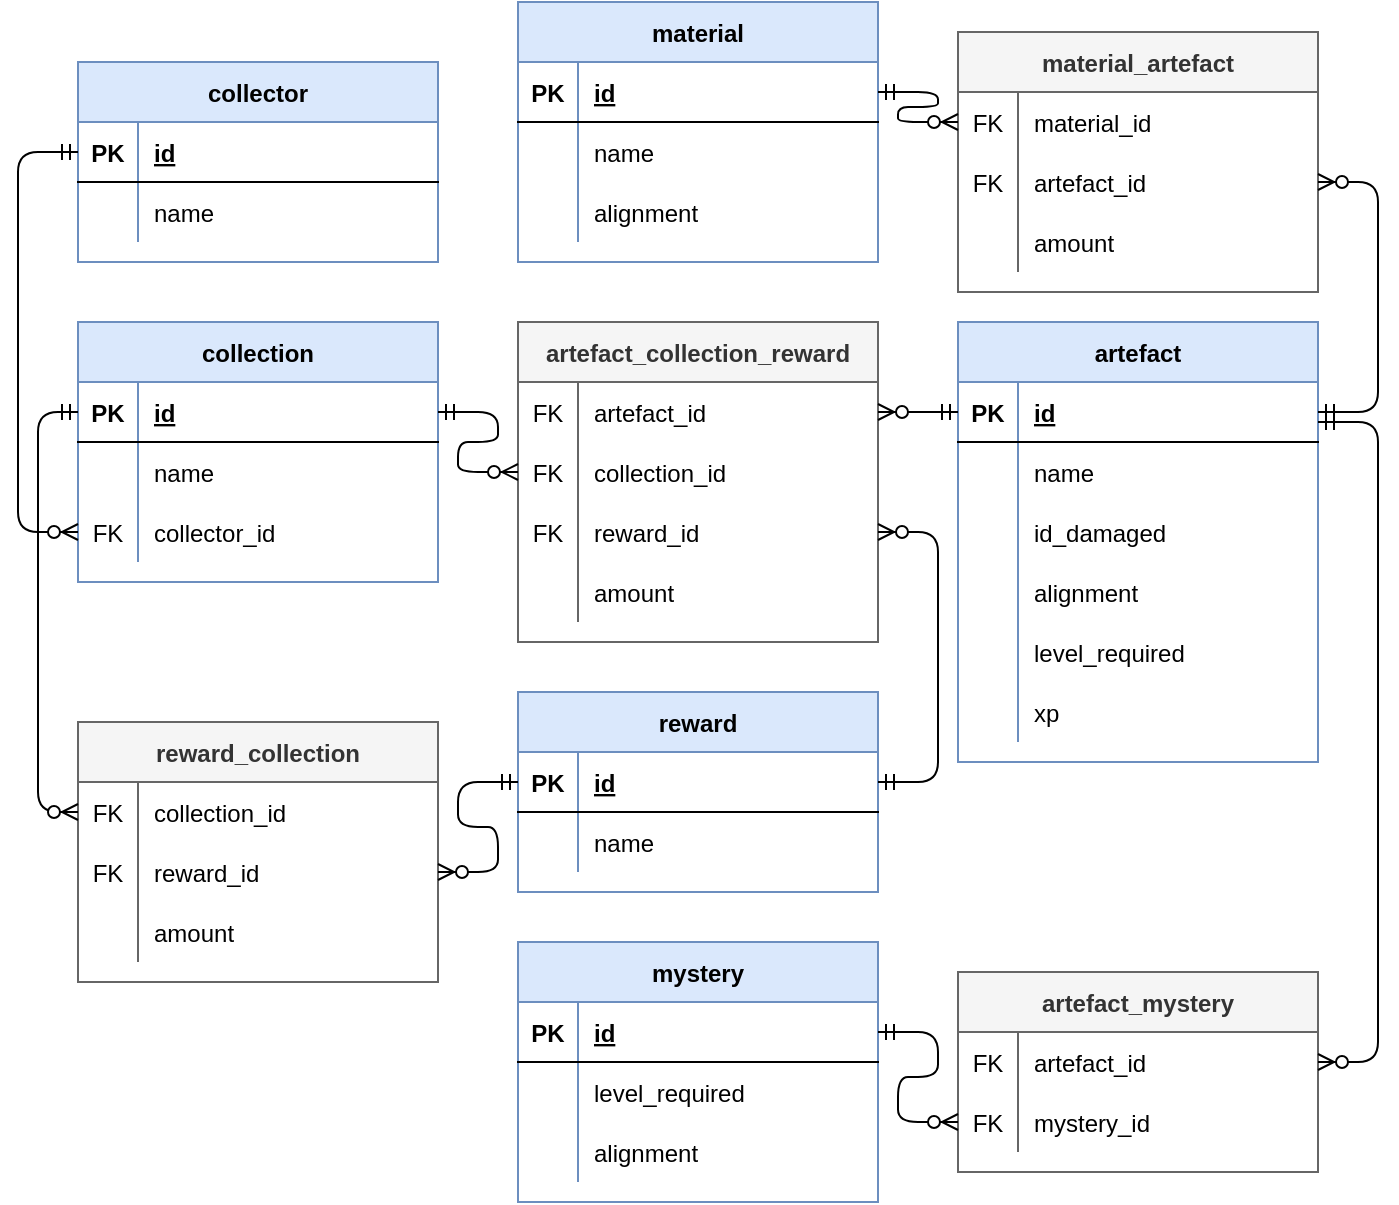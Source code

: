 <mxfile version="15.5.8" type="device"><diagram id="R2lEEEUBdFMjLlhIrx00" name="Page-1"><mxGraphModel dx="1106" dy="571" grid="1" gridSize="10" guides="1" tooltips="1" connect="1" arrows="1" fold="1" page="1" pageScale="1" pageWidth="850" pageHeight="1100" math="0" shadow="0" extFonts="Permanent Marker^https://fonts.googleapis.com/css?family=Permanent+Marker"><root><mxCell id="0"/><mxCell id="1" parent="0"/><mxCell id="HinrUHQyk72ZlsqXEbxD-1" value="artefact" style="shape=table;startSize=30;container=1;collapsible=1;childLayout=tableLayout;fixedRows=1;rowLines=0;fontStyle=1;align=center;resizeLast=1;fillColor=#dae8fc;strokeColor=#6c8ebf;" parent="1" vertex="1"><mxGeometry x="480" y="300" width="180" height="220" as="geometry"/></mxCell><mxCell id="HinrUHQyk72ZlsqXEbxD-2" value="" style="shape=partialRectangle;collapsible=0;dropTarget=0;pointerEvents=0;fillColor=none;top=0;left=0;bottom=1;right=0;points=[[0,0.5],[1,0.5]];portConstraint=eastwest;" parent="HinrUHQyk72ZlsqXEbxD-1" vertex="1"><mxGeometry y="30" width="180" height="30" as="geometry"/></mxCell><mxCell id="HinrUHQyk72ZlsqXEbxD-3" value="PK" style="shape=partialRectangle;connectable=0;fillColor=none;top=0;left=0;bottom=0;right=0;fontStyle=1;overflow=hidden;" parent="HinrUHQyk72ZlsqXEbxD-2" vertex="1"><mxGeometry width="30" height="30" as="geometry"><mxRectangle width="30" height="30" as="alternateBounds"/></mxGeometry></mxCell><mxCell id="HinrUHQyk72ZlsqXEbxD-4" value="id" style="shape=partialRectangle;connectable=0;fillColor=none;top=0;left=0;bottom=0;right=0;align=left;spacingLeft=6;fontStyle=5;overflow=hidden;" parent="HinrUHQyk72ZlsqXEbxD-2" vertex="1"><mxGeometry x="30" width="150" height="30" as="geometry"><mxRectangle width="150" height="30" as="alternateBounds"/></mxGeometry></mxCell><mxCell id="4Q9ij4Tvd1RwikBB1unD-1" value="" style="shape=partialRectangle;collapsible=0;dropTarget=0;pointerEvents=0;fillColor=none;top=0;left=0;bottom=0;right=0;points=[[0,0.5],[1,0.5]];portConstraint=eastwest;" parent="HinrUHQyk72ZlsqXEbxD-1" vertex="1"><mxGeometry y="60" width="180" height="30" as="geometry"/></mxCell><mxCell id="4Q9ij4Tvd1RwikBB1unD-2" value="" style="shape=partialRectangle;connectable=0;fillColor=none;top=0;left=0;bottom=0;right=0;editable=1;overflow=hidden;" parent="4Q9ij4Tvd1RwikBB1unD-1" vertex="1"><mxGeometry width="30" height="30" as="geometry"><mxRectangle width="30" height="30" as="alternateBounds"/></mxGeometry></mxCell><mxCell id="4Q9ij4Tvd1RwikBB1unD-3" value="name" style="shape=partialRectangle;connectable=0;fillColor=none;top=0;left=0;bottom=0;right=0;align=left;spacingLeft=6;overflow=hidden;" parent="4Q9ij4Tvd1RwikBB1unD-1" vertex="1"><mxGeometry x="30" width="150" height="30" as="geometry"><mxRectangle width="150" height="30" as="alternateBounds"/></mxGeometry></mxCell><mxCell id="HinrUHQyk72ZlsqXEbxD-5" value="" style="shape=partialRectangle;collapsible=0;dropTarget=0;pointerEvents=0;fillColor=none;top=0;left=0;bottom=0;right=0;points=[[0,0.5],[1,0.5]];portConstraint=eastwest;" parent="HinrUHQyk72ZlsqXEbxD-1" vertex="1"><mxGeometry y="90" width="180" height="30" as="geometry"/></mxCell><mxCell id="HinrUHQyk72ZlsqXEbxD-6" value="" style="shape=partialRectangle;connectable=0;fillColor=none;top=0;left=0;bottom=0;right=0;editable=1;overflow=hidden;" parent="HinrUHQyk72ZlsqXEbxD-5" vertex="1"><mxGeometry width="30" height="30" as="geometry"><mxRectangle width="30" height="30" as="alternateBounds"/></mxGeometry></mxCell><mxCell id="HinrUHQyk72ZlsqXEbxD-7" value="id_damaged" style="shape=partialRectangle;connectable=0;fillColor=none;top=0;left=0;bottom=0;right=0;align=left;spacingLeft=6;overflow=hidden;" parent="HinrUHQyk72ZlsqXEbxD-5" vertex="1"><mxGeometry x="30" width="150" height="30" as="geometry"><mxRectangle width="150" height="30" as="alternateBounds"/></mxGeometry></mxCell><mxCell id="4Q9ij4Tvd1RwikBB1unD-20" value="" style="shape=partialRectangle;collapsible=0;dropTarget=0;pointerEvents=0;fillColor=none;top=0;left=0;bottom=0;right=0;points=[[0,0.5],[1,0.5]];portConstraint=eastwest;" parent="HinrUHQyk72ZlsqXEbxD-1" vertex="1"><mxGeometry y="120" width="180" height="30" as="geometry"/></mxCell><mxCell id="4Q9ij4Tvd1RwikBB1unD-21" value="" style="shape=partialRectangle;connectable=0;fillColor=none;top=0;left=0;bottom=0;right=0;editable=1;overflow=hidden;" parent="4Q9ij4Tvd1RwikBB1unD-20" vertex="1"><mxGeometry width="30" height="30" as="geometry"><mxRectangle width="30" height="30" as="alternateBounds"/></mxGeometry></mxCell><mxCell id="4Q9ij4Tvd1RwikBB1unD-22" value="alignment" style="shape=partialRectangle;connectable=0;fillColor=none;top=0;left=0;bottom=0;right=0;align=left;spacingLeft=6;overflow=hidden;" parent="4Q9ij4Tvd1RwikBB1unD-20" vertex="1"><mxGeometry x="30" width="150" height="30" as="geometry"><mxRectangle width="150" height="30" as="alternateBounds"/></mxGeometry></mxCell><mxCell id="HinrUHQyk72ZlsqXEbxD-11" value="" style="shape=partialRectangle;collapsible=0;dropTarget=0;pointerEvents=0;fillColor=none;top=0;left=0;bottom=0;right=0;points=[[0,0.5],[1,0.5]];portConstraint=eastwest;" parent="HinrUHQyk72ZlsqXEbxD-1" vertex="1"><mxGeometry y="150" width="180" height="30" as="geometry"/></mxCell><mxCell id="HinrUHQyk72ZlsqXEbxD-12" value="" style="shape=partialRectangle;connectable=0;fillColor=none;top=0;left=0;bottom=0;right=0;editable=1;overflow=hidden;" parent="HinrUHQyk72ZlsqXEbxD-11" vertex="1"><mxGeometry width="30" height="30" as="geometry"><mxRectangle width="30" height="30" as="alternateBounds"/></mxGeometry></mxCell><mxCell id="HinrUHQyk72ZlsqXEbxD-13" value="level_required" style="shape=partialRectangle;connectable=0;fillColor=none;top=0;left=0;bottom=0;right=0;align=left;spacingLeft=6;overflow=hidden;" parent="HinrUHQyk72ZlsqXEbxD-11" vertex="1"><mxGeometry x="30" width="150" height="30" as="geometry"><mxRectangle width="150" height="30" as="alternateBounds"/></mxGeometry></mxCell><mxCell id="HinrUHQyk72ZlsqXEbxD-167" value="" style="shape=partialRectangle;collapsible=0;dropTarget=0;pointerEvents=0;fillColor=none;top=0;left=0;bottom=0;right=0;points=[[0,0.5],[1,0.5]];portConstraint=eastwest;" parent="HinrUHQyk72ZlsqXEbxD-1" vertex="1"><mxGeometry y="180" width="180" height="30" as="geometry"/></mxCell><mxCell id="HinrUHQyk72ZlsqXEbxD-168" value="" style="shape=partialRectangle;connectable=0;fillColor=none;top=0;left=0;bottom=0;right=0;editable=1;overflow=hidden;" parent="HinrUHQyk72ZlsqXEbxD-167" vertex="1"><mxGeometry width="30" height="30" as="geometry"><mxRectangle width="30" height="30" as="alternateBounds"/></mxGeometry></mxCell><mxCell id="HinrUHQyk72ZlsqXEbxD-169" value="xp" style="shape=partialRectangle;connectable=0;fillColor=none;top=0;left=0;bottom=0;right=0;align=left;spacingLeft=6;overflow=hidden;" parent="HinrUHQyk72ZlsqXEbxD-167" vertex="1"><mxGeometry x="30" width="150" height="30" as="geometry"><mxRectangle width="150" height="30" as="alternateBounds"/></mxGeometry></mxCell><mxCell id="HinrUHQyk72ZlsqXEbxD-14" value="material" style="shape=table;startSize=30;container=1;collapsible=1;childLayout=tableLayout;fixedRows=1;rowLines=0;fontStyle=1;align=center;resizeLast=1;fillColor=#dae8fc;strokeColor=#6c8ebf;" parent="1" vertex="1"><mxGeometry x="260" y="140" width="180" height="130" as="geometry"/></mxCell><mxCell id="HinrUHQyk72ZlsqXEbxD-15" value="" style="shape=partialRectangle;collapsible=0;dropTarget=0;pointerEvents=0;fillColor=none;top=0;left=0;bottom=1;right=0;points=[[0,0.5],[1,0.5]];portConstraint=eastwest;" parent="HinrUHQyk72ZlsqXEbxD-14" vertex="1"><mxGeometry y="30" width="180" height="30" as="geometry"/></mxCell><mxCell id="HinrUHQyk72ZlsqXEbxD-16" value="PK" style="shape=partialRectangle;connectable=0;fillColor=none;top=0;left=0;bottom=0;right=0;fontStyle=1;overflow=hidden;" parent="HinrUHQyk72ZlsqXEbxD-15" vertex="1"><mxGeometry width="30" height="30" as="geometry"/></mxCell><mxCell id="HinrUHQyk72ZlsqXEbxD-17" value="id" style="shape=partialRectangle;connectable=0;fillColor=none;top=0;left=0;bottom=0;right=0;align=left;spacingLeft=6;fontStyle=5;overflow=hidden;" parent="HinrUHQyk72ZlsqXEbxD-15" vertex="1"><mxGeometry x="30" width="150" height="30" as="geometry"/></mxCell><mxCell id="HinrUHQyk72ZlsqXEbxD-53" value="" style="shape=partialRectangle;collapsible=0;dropTarget=0;pointerEvents=0;fillColor=none;top=0;left=0;bottom=0;right=0;points=[[0,0.5],[1,0.5]];portConstraint=eastwest;" parent="HinrUHQyk72ZlsqXEbxD-14" vertex="1"><mxGeometry y="60" width="180" height="30" as="geometry"/></mxCell><mxCell id="HinrUHQyk72ZlsqXEbxD-54" value="" style="shape=partialRectangle;connectable=0;fillColor=none;top=0;left=0;bottom=0;right=0;editable=1;overflow=hidden;" parent="HinrUHQyk72ZlsqXEbxD-53" vertex="1"><mxGeometry width="30" height="30" as="geometry"/></mxCell><mxCell id="HinrUHQyk72ZlsqXEbxD-55" value="name" style="shape=partialRectangle;connectable=0;fillColor=none;top=0;left=0;bottom=0;right=0;align=left;spacingLeft=6;overflow=hidden;" parent="HinrUHQyk72ZlsqXEbxD-53" vertex="1"><mxGeometry x="30" width="150" height="30" as="geometry"/></mxCell><mxCell id="HinrUHQyk72ZlsqXEbxD-21" value="" style="shape=partialRectangle;collapsible=0;dropTarget=0;pointerEvents=0;fillColor=none;top=0;left=0;bottom=0;right=0;points=[[0,0.5],[1,0.5]];portConstraint=eastwest;" parent="HinrUHQyk72ZlsqXEbxD-14" vertex="1"><mxGeometry y="90" width="180" height="30" as="geometry"/></mxCell><mxCell id="HinrUHQyk72ZlsqXEbxD-22" value="" style="shape=partialRectangle;connectable=0;fillColor=none;top=0;left=0;bottom=0;right=0;editable=1;overflow=hidden;" parent="HinrUHQyk72ZlsqXEbxD-21" vertex="1"><mxGeometry width="30" height="30" as="geometry"/></mxCell><mxCell id="HinrUHQyk72ZlsqXEbxD-23" value="alignment" style="shape=partialRectangle;connectable=0;fillColor=none;top=0;left=0;bottom=0;right=0;align=left;spacingLeft=6;overflow=hidden;" parent="HinrUHQyk72ZlsqXEbxD-21" vertex="1"><mxGeometry x="30" width="150" height="30" as="geometry"/></mxCell><mxCell id="HinrUHQyk72ZlsqXEbxD-27" value="collector" style="shape=table;startSize=30;container=1;collapsible=1;childLayout=tableLayout;fixedRows=1;rowLines=0;fontStyle=1;align=center;resizeLast=1;fillColor=#dae8fc;strokeColor=#6c8ebf;" parent="1" vertex="1"><mxGeometry x="40" y="170" width="180" height="100" as="geometry"/></mxCell><mxCell id="HinrUHQyk72ZlsqXEbxD-28" value="" style="shape=partialRectangle;collapsible=0;dropTarget=0;pointerEvents=0;fillColor=none;top=0;left=0;bottom=1;right=0;points=[[0,0.5],[1,0.5]];portConstraint=eastwest;" parent="HinrUHQyk72ZlsqXEbxD-27" vertex="1"><mxGeometry y="30" width="180" height="30" as="geometry"/></mxCell><mxCell id="HinrUHQyk72ZlsqXEbxD-29" value="PK" style="shape=partialRectangle;connectable=0;fillColor=none;top=0;left=0;bottom=0;right=0;fontStyle=1;overflow=hidden;" parent="HinrUHQyk72ZlsqXEbxD-28" vertex="1"><mxGeometry width="30" height="30" as="geometry"/></mxCell><mxCell id="HinrUHQyk72ZlsqXEbxD-30" value="id" style="shape=partialRectangle;connectable=0;fillColor=none;top=0;left=0;bottom=0;right=0;align=left;spacingLeft=6;fontStyle=5;overflow=hidden;" parent="HinrUHQyk72ZlsqXEbxD-28" vertex="1"><mxGeometry x="30" width="150" height="30" as="geometry"/></mxCell><mxCell id="4Q9ij4Tvd1RwikBB1unD-4" value="" style="shape=partialRectangle;collapsible=0;dropTarget=0;pointerEvents=0;fillColor=none;top=0;left=0;bottom=0;right=0;points=[[0,0.5],[1,0.5]];portConstraint=eastwest;" parent="HinrUHQyk72ZlsqXEbxD-27" vertex="1"><mxGeometry y="60" width="180" height="30" as="geometry"/></mxCell><mxCell id="4Q9ij4Tvd1RwikBB1unD-5" value="" style="shape=partialRectangle;connectable=0;fillColor=none;top=0;left=0;bottom=0;right=0;editable=1;overflow=hidden;" parent="4Q9ij4Tvd1RwikBB1unD-4" vertex="1"><mxGeometry width="30" height="30" as="geometry"/></mxCell><mxCell id="4Q9ij4Tvd1RwikBB1unD-6" value="name" style="shape=partialRectangle;connectable=0;fillColor=none;top=0;left=0;bottom=0;right=0;align=left;spacingLeft=6;overflow=hidden;" parent="4Q9ij4Tvd1RwikBB1unD-4" vertex="1"><mxGeometry x="30" width="150" height="30" as="geometry"/></mxCell><mxCell id="HinrUHQyk72ZlsqXEbxD-40" value="collection" style="shape=table;startSize=30;container=1;collapsible=1;childLayout=tableLayout;fixedRows=1;rowLines=0;fontStyle=1;align=center;resizeLast=1;fillColor=#dae8fc;strokeColor=#6c8ebf;" parent="1" vertex="1"><mxGeometry x="40" y="300" width="180" height="130" as="geometry"/></mxCell><mxCell id="HinrUHQyk72ZlsqXEbxD-41" value="" style="shape=partialRectangle;collapsible=0;dropTarget=0;pointerEvents=0;fillColor=none;top=0;left=0;bottom=1;right=0;points=[[0,0.5],[1,0.5]];portConstraint=eastwest;" parent="HinrUHQyk72ZlsqXEbxD-40" vertex="1"><mxGeometry y="30" width="180" height="30" as="geometry"/></mxCell><mxCell id="HinrUHQyk72ZlsqXEbxD-42" value="PK" style="shape=partialRectangle;connectable=0;fillColor=none;top=0;left=0;bottom=0;right=0;fontStyle=1;overflow=hidden;" parent="HinrUHQyk72ZlsqXEbxD-41" vertex="1"><mxGeometry width="30" height="30" as="geometry"><mxRectangle width="30" height="30" as="alternateBounds"/></mxGeometry></mxCell><mxCell id="HinrUHQyk72ZlsqXEbxD-43" value="id" style="shape=partialRectangle;connectable=0;fillColor=none;top=0;left=0;bottom=0;right=0;align=left;spacingLeft=6;fontStyle=5;overflow=hidden;" parent="HinrUHQyk72ZlsqXEbxD-41" vertex="1"><mxGeometry x="30" width="150" height="30" as="geometry"><mxRectangle width="150" height="30" as="alternateBounds"/></mxGeometry></mxCell><mxCell id="4Q9ij4Tvd1RwikBB1unD-7" value="" style="shape=partialRectangle;collapsible=0;dropTarget=0;pointerEvents=0;fillColor=none;top=0;left=0;bottom=0;right=0;points=[[0,0.5],[1,0.5]];portConstraint=eastwest;" parent="HinrUHQyk72ZlsqXEbxD-40" vertex="1"><mxGeometry y="60" width="180" height="30" as="geometry"/></mxCell><mxCell id="4Q9ij4Tvd1RwikBB1unD-8" value="" style="shape=partialRectangle;connectable=0;fillColor=none;top=0;left=0;bottom=0;right=0;editable=1;overflow=hidden;" parent="4Q9ij4Tvd1RwikBB1unD-7" vertex="1"><mxGeometry width="30" height="30" as="geometry"><mxRectangle width="30" height="30" as="alternateBounds"/></mxGeometry></mxCell><mxCell id="4Q9ij4Tvd1RwikBB1unD-9" value="name" style="shape=partialRectangle;connectable=0;fillColor=none;top=0;left=0;bottom=0;right=0;align=left;spacingLeft=6;overflow=hidden;" parent="4Q9ij4Tvd1RwikBB1unD-7" vertex="1"><mxGeometry x="30" width="150" height="30" as="geometry"><mxRectangle width="150" height="30" as="alternateBounds"/></mxGeometry></mxCell><mxCell id="HinrUHQyk72ZlsqXEbxD-44" value="" style="shape=partialRectangle;collapsible=0;dropTarget=0;pointerEvents=0;fillColor=none;top=0;left=0;bottom=0;right=0;points=[[0,0.5],[1,0.5]];portConstraint=eastwest;" parent="HinrUHQyk72ZlsqXEbxD-40" vertex="1"><mxGeometry y="90" width="180" height="30" as="geometry"/></mxCell><mxCell id="HinrUHQyk72ZlsqXEbxD-45" value="FK" style="shape=partialRectangle;connectable=0;fillColor=none;top=0;left=0;bottom=0;right=0;editable=1;overflow=hidden;" parent="HinrUHQyk72ZlsqXEbxD-44" vertex="1"><mxGeometry width="30" height="30" as="geometry"><mxRectangle width="30" height="30" as="alternateBounds"/></mxGeometry></mxCell><mxCell id="HinrUHQyk72ZlsqXEbxD-46" value="collector_id" style="shape=partialRectangle;connectable=0;fillColor=none;top=0;left=0;bottom=0;right=0;align=left;spacingLeft=6;overflow=hidden;" parent="HinrUHQyk72ZlsqXEbxD-44" vertex="1"><mxGeometry x="30" width="150" height="30" as="geometry"><mxRectangle width="150" height="30" as="alternateBounds"/></mxGeometry></mxCell><mxCell id="HinrUHQyk72ZlsqXEbxD-56" value="reward" style="shape=table;startSize=30;container=1;collapsible=1;childLayout=tableLayout;fixedRows=1;rowLines=0;fontStyle=1;align=center;resizeLast=1;fillColor=#dae8fc;strokeColor=#6c8ebf;" parent="1" vertex="1"><mxGeometry x="260" y="485" width="180" height="100" as="geometry"/></mxCell><mxCell id="HinrUHQyk72ZlsqXEbxD-57" value="" style="shape=partialRectangle;collapsible=0;dropTarget=0;pointerEvents=0;fillColor=none;top=0;left=0;bottom=1;right=0;points=[[0,0.5],[1,0.5]];portConstraint=eastwest;" parent="HinrUHQyk72ZlsqXEbxD-56" vertex="1"><mxGeometry y="30" width="180" height="30" as="geometry"/></mxCell><mxCell id="HinrUHQyk72ZlsqXEbxD-58" value="PK" style="shape=partialRectangle;connectable=0;fillColor=none;top=0;left=0;bottom=0;right=0;fontStyle=1;overflow=hidden;" parent="HinrUHQyk72ZlsqXEbxD-57" vertex="1"><mxGeometry width="30" height="30" as="geometry"><mxRectangle width="30" height="30" as="alternateBounds"/></mxGeometry></mxCell><mxCell id="HinrUHQyk72ZlsqXEbxD-59" value="id" style="shape=partialRectangle;connectable=0;fillColor=none;top=0;left=0;bottom=0;right=0;align=left;spacingLeft=6;fontStyle=5;overflow=hidden;" parent="HinrUHQyk72ZlsqXEbxD-57" vertex="1"><mxGeometry x="30" width="150" height="30" as="geometry"><mxRectangle width="150" height="30" as="alternateBounds"/></mxGeometry></mxCell><mxCell id="HinrUHQyk72ZlsqXEbxD-60" value="" style="shape=partialRectangle;collapsible=0;dropTarget=0;pointerEvents=0;fillColor=none;top=0;left=0;bottom=0;right=0;points=[[0,0.5],[1,0.5]];portConstraint=eastwest;" parent="HinrUHQyk72ZlsqXEbxD-56" vertex="1"><mxGeometry y="60" width="180" height="30" as="geometry"/></mxCell><mxCell id="HinrUHQyk72ZlsqXEbxD-61" value="" style="shape=partialRectangle;connectable=0;fillColor=none;top=0;left=0;bottom=0;right=0;editable=1;overflow=hidden;" parent="HinrUHQyk72ZlsqXEbxD-60" vertex="1"><mxGeometry width="30" height="30" as="geometry"><mxRectangle width="30" height="30" as="alternateBounds"/></mxGeometry></mxCell><mxCell id="HinrUHQyk72ZlsqXEbxD-62" value="name" style="shape=partialRectangle;connectable=0;fillColor=none;top=0;left=0;bottom=0;right=0;align=left;spacingLeft=6;overflow=hidden;" parent="HinrUHQyk72ZlsqXEbxD-60" vertex="1"><mxGeometry x="30" width="150" height="30" as="geometry"><mxRectangle width="150" height="30" as="alternateBounds"/></mxGeometry></mxCell><mxCell id="HinrUHQyk72ZlsqXEbxD-75" value="mystery" style="shape=table;startSize=30;container=1;collapsible=1;childLayout=tableLayout;fixedRows=1;rowLines=0;fontStyle=1;align=center;resizeLast=1;fillColor=#dae8fc;strokeColor=#6c8ebf;" parent="1" vertex="1"><mxGeometry x="260" y="610" width="180" height="130" as="geometry"/></mxCell><mxCell id="HinrUHQyk72ZlsqXEbxD-76" value="" style="shape=partialRectangle;collapsible=0;dropTarget=0;pointerEvents=0;fillColor=none;top=0;left=0;bottom=1;right=0;points=[[0,0.5],[1,0.5]];portConstraint=eastwest;" parent="HinrUHQyk72ZlsqXEbxD-75" vertex="1"><mxGeometry y="30" width="180" height="30" as="geometry"/></mxCell><mxCell id="HinrUHQyk72ZlsqXEbxD-77" value="PK" style="shape=partialRectangle;connectable=0;fillColor=none;top=0;left=0;bottom=0;right=0;fontStyle=1;overflow=hidden;" parent="HinrUHQyk72ZlsqXEbxD-76" vertex="1"><mxGeometry width="30" height="30" as="geometry"><mxRectangle width="30" height="30" as="alternateBounds"/></mxGeometry></mxCell><mxCell id="HinrUHQyk72ZlsqXEbxD-78" value="id" style="shape=partialRectangle;connectable=0;fillColor=none;top=0;left=0;bottom=0;right=0;align=left;spacingLeft=6;fontStyle=5;overflow=hidden;" parent="HinrUHQyk72ZlsqXEbxD-76" vertex="1"><mxGeometry x="30" width="150" height="30" as="geometry"><mxRectangle width="150" height="30" as="alternateBounds"/></mxGeometry></mxCell><mxCell id="HinrUHQyk72ZlsqXEbxD-79" value="" style="shape=partialRectangle;collapsible=0;dropTarget=0;pointerEvents=0;fillColor=none;top=0;left=0;bottom=0;right=0;points=[[0,0.5],[1,0.5]];portConstraint=eastwest;" parent="HinrUHQyk72ZlsqXEbxD-75" vertex="1"><mxGeometry y="60" width="180" height="30" as="geometry"/></mxCell><mxCell id="HinrUHQyk72ZlsqXEbxD-80" value="" style="shape=partialRectangle;connectable=0;fillColor=none;top=0;left=0;bottom=0;right=0;editable=1;overflow=hidden;" parent="HinrUHQyk72ZlsqXEbxD-79" vertex="1"><mxGeometry width="30" height="30" as="geometry"><mxRectangle width="30" height="30" as="alternateBounds"/></mxGeometry></mxCell><mxCell id="HinrUHQyk72ZlsqXEbxD-81" value="level_required" style="shape=partialRectangle;connectable=0;fillColor=none;top=0;left=0;bottom=0;right=0;align=left;spacingLeft=6;overflow=hidden;" parent="HinrUHQyk72ZlsqXEbxD-79" vertex="1"><mxGeometry x="30" width="150" height="30" as="geometry"><mxRectangle width="150" height="30" as="alternateBounds"/></mxGeometry></mxCell><mxCell id="HinrUHQyk72ZlsqXEbxD-82" value="" style="shape=partialRectangle;collapsible=0;dropTarget=0;pointerEvents=0;fillColor=none;top=0;left=0;bottom=0;right=0;points=[[0,0.5],[1,0.5]];portConstraint=eastwest;" parent="HinrUHQyk72ZlsqXEbxD-75" vertex="1"><mxGeometry y="90" width="180" height="30" as="geometry"/></mxCell><mxCell id="HinrUHQyk72ZlsqXEbxD-83" value="" style="shape=partialRectangle;connectable=0;fillColor=none;top=0;left=0;bottom=0;right=0;editable=1;overflow=hidden;" parent="HinrUHQyk72ZlsqXEbxD-82" vertex="1"><mxGeometry width="30" height="30" as="geometry"><mxRectangle width="30" height="30" as="alternateBounds"/></mxGeometry></mxCell><mxCell id="HinrUHQyk72ZlsqXEbxD-84" value="alignment" style="shape=partialRectangle;connectable=0;fillColor=none;top=0;left=0;bottom=0;right=0;align=left;spacingLeft=6;overflow=hidden;" parent="HinrUHQyk72ZlsqXEbxD-82" vertex="1"><mxGeometry x="30" width="150" height="30" as="geometry"><mxRectangle width="150" height="30" as="alternateBounds"/></mxGeometry></mxCell><mxCell id="HinrUHQyk72ZlsqXEbxD-118" value="reward_collection" style="shape=table;startSize=30;container=1;collapsible=1;childLayout=tableLayout;fixedRows=1;rowLines=0;fontStyle=1;align=center;resizeLast=1;fillColor=#f5f5f5;strokeColor=#666666;fontColor=#333333;" parent="1" vertex="1"><mxGeometry x="40" y="500" width="180" height="130" as="geometry"/></mxCell><mxCell id="HinrUHQyk72ZlsqXEbxD-122" value="" style="shape=partialRectangle;collapsible=0;dropTarget=0;pointerEvents=0;fillColor=none;top=0;left=0;bottom=0;right=0;points=[[0,0.5],[1,0.5]];portConstraint=eastwest;" parent="HinrUHQyk72ZlsqXEbxD-118" vertex="1"><mxGeometry y="30" width="180" height="30" as="geometry"/></mxCell><mxCell id="HinrUHQyk72ZlsqXEbxD-123" value="FK" style="shape=partialRectangle;connectable=0;fillColor=none;top=0;left=0;bottom=0;right=0;editable=1;overflow=hidden;" parent="HinrUHQyk72ZlsqXEbxD-122" vertex="1"><mxGeometry width="30" height="30" as="geometry"><mxRectangle width="30" height="30" as="alternateBounds"/></mxGeometry></mxCell><mxCell id="HinrUHQyk72ZlsqXEbxD-124" value="collection_id" style="shape=partialRectangle;connectable=0;fillColor=none;top=0;left=0;bottom=0;right=0;align=left;spacingLeft=6;overflow=hidden;" parent="HinrUHQyk72ZlsqXEbxD-122" vertex="1"><mxGeometry x="30" width="150" height="30" as="geometry"><mxRectangle width="150" height="30" as="alternateBounds"/></mxGeometry></mxCell><mxCell id="HinrUHQyk72ZlsqXEbxD-125" value="" style="shape=partialRectangle;collapsible=0;dropTarget=0;pointerEvents=0;fillColor=none;top=0;left=0;bottom=0;right=0;points=[[0,0.5],[1,0.5]];portConstraint=eastwest;" parent="HinrUHQyk72ZlsqXEbxD-118" vertex="1"><mxGeometry y="60" width="180" height="30" as="geometry"/></mxCell><mxCell id="HinrUHQyk72ZlsqXEbxD-126" value="FK" style="shape=partialRectangle;connectable=0;fillColor=none;top=0;left=0;bottom=0;right=0;editable=1;overflow=hidden;" parent="HinrUHQyk72ZlsqXEbxD-125" vertex="1"><mxGeometry width="30" height="30" as="geometry"><mxRectangle width="30" height="30" as="alternateBounds"/></mxGeometry></mxCell><mxCell id="HinrUHQyk72ZlsqXEbxD-127" value="reward_id" style="shape=partialRectangle;connectable=0;fillColor=none;top=0;left=0;bottom=0;right=0;align=left;spacingLeft=6;overflow=hidden;" parent="HinrUHQyk72ZlsqXEbxD-125" vertex="1"><mxGeometry x="30" width="150" height="30" as="geometry"><mxRectangle width="150" height="30" as="alternateBounds"/></mxGeometry></mxCell><mxCell id="HinrUHQyk72ZlsqXEbxD-183" value="" style="shape=partialRectangle;collapsible=0;dropTarget=0;pointerEvents=0;fillColor=none;top=0;left=0;bottom=0;right=0;points=[[0,0.5],[1,0.5]];portConstraint=eastwest;" parent="HinrUHQyk72ZlsqXEbxD-118" vertex="1"><mxGeometry y="90" width="180" height="30" as="geometry"/></mxCell><mxCell id="HinrUHQyk72ZlsqXEbxD-184" value="" style="shape=partialRectangle;connectable=0;fillColor=none;top=0;left=0;bottom=0;right=0;editable=1;overflow=hidden;" parent="HinrUHQyk72ZlsqXEbxD-183" vertex="1"><mxGeometry width="30" height="30" as="geometry"><mxRectangle width="30" height="30" as="alternateBounds"/></mxGeometry></mxCell><mxCell id="HinrUHQyk72ZlsqXEbxD-185" value="amount" style="shape=partialRectangle;connectable=0;fillColor=none;top=0;left=0;bottom=0;right=0;align=left;spacingLeft=6;overflow=hidden;" parent="HinrUHQyk72ZlsqXEbxD-183" vertex="1"><mxGeometry x="30" width="150" height="30" as="geometry"><mxRectangle width="150" height="30" as="alternateBounds"/></mxGeometry></mxCell><mxCell id="HinrUHQyk72ZlsqXEbxD-144" value="material_artefact" style="shape=table;startSize=30;container=1;collapsible=1;childLayout=tableLayout;fixedRows=1;rowLines=0;fontStyle=1;align=center;resizeLast=1;fillColor=#f5f5f5;strokeColor=#666666;fontColor=#333333;" parent="1" vertex="1"><mxGeometry x="480" y="155" width="180" height="130" as="geometry"/></mxCell><mxCell id="HinrUHQyk72ZlsqXEbxD-145" value="" style="shape=partialRectangle;collapsible=0;dropTarget=0;pointerEvents=0;fillColor=none;top=0;left=0;bottom=0;right=0;points=[[0,0.5],[1,0.5]];portConstraint=eastwest;" parent="HinrUHQyk72ZlsqXEbxD-144" vertex="1"><mxGeometry y="30" width="180" height="30" as="geometry"/></mxCell><mxCell id="HinrUHQyk72ZlsqXEbxD-146" value="FK" style="shape=partialRectangle;connectable=0;fillColor=none;top=0;left=0;bottom=0;right=0;editable=1;overflow=hidden;" parent="HinrUHQyk72ZlsqXEbxD-145" vertex="1"><mxGeometry width="30" height="30" as="geometry"/></mxCell><mxCell id="HinrUHQyk72ZlsqXEbxD-147" value="material_id" style="shape=partialRectangle;connectable=0;fillColor=none;top=0;left=0;bottom=0;right=0;align=left;spacingLeft=6;overflow=hidden;" parent="HinrUHQyk72ZlsqXEbxD-145" vertex="1"><mxGeometry x="30" width="150" height="30" as="geometry"/></mxCell><mxCell id="HinrUHQyk72ZlsqXEbxD-148" value="" style="shape=partialRectangle;collapsible=0;dropTarget=0;pointerEvents=0;fillColor=none;top=0;left=0;bottom=0;right=0;points=[[0,0.5],[1,0.5]];portConstraint=eastwest;" parent="HinrUHQyk72ZlsqXEbxD-144" vertex="1"><mxGeometry y="60" width="180" height="30" as="geometry"/></mxCell><mxCell id="HinrUHQyk72ZlsqXEbxD-149" value="FK" style="shape=partialRectangle;connectable=0;fillColor=none;top=0;left=0;bottom=0;right=0;editable=1;overflow=hidden;" parent="HinrUHQyk72ZlsqXEbxD-148" vertex="1"><mxGeometry width="30" height="30" as="geometry"/></mxCell><mxCell id="HinrUHQyk72ZlsqXEbxD-150" value="artefact_id" style="shape=partialRectangle;connectable=0;fillColor=none;top=0;left=0;bottom=0;right=0;align=left;spacingLeft=6;overflow=hidden;" parent="HinrUHQyk72ZlsqXEbxD-148" vertex="1"><mxGeometry x="30" width="150" height="30" as="geometry"/></mxCell><mxCell id="HinrUHQyk72ZlsqXEbxD-180" value="" style="shape=partialRectangle;collapsible=0;dropTarget=0;pointerEvents=0;fillColor=none;top=0;left=0;bottom=0;right=0;points=[[0,0.5],[1,0.5]];portConstraint=eastwest;" parent="HinrUHQyk72ZlsqXEbxD-144" vertex="1"><mxGeometry y="90" width="180" height="30" as="geometry"/></mxCell><mxCell id="HinrUHQyk72ZlsqXEbxD-181" value="" style="shape=partialRectangle;connectable=0;fillColor=none;top=0;left=0;bottom=0;right=0;editable=1;overflow=hidden;" parent="HinrUHQyk72ZlsqXEbxD-180" vertex="1"><mxGeometry width="30" height="30" as="geometry"/></mxCell><mxCell id="HinrUHQyk72ZlsqXEbxD-182" value="amount" style="shape=partialRectangle;connectable=0;fillColor=none;top=0;left=0;bottom=0;right=0;align=left;spacingLeft=6;overflow=hidden;" parent="HinrUHQyk72ZlsqXEbxD-180" vertex="1"><mxGeometry x="30" width="150" height="30" as="geometry"/></mxCell><mxCell id="HinrUHQyk72ZlsqXEbxD-151" value="" style="edgeStyle=entityRelationEdgeStyle;fontSize=12;html=1;endArrow=ERzeroToMany;startArrow=ERmandOne;exitX=1;exitY=0.5;exitDx=0;exitDy=0;" parent="1" source="HinrUHQyk72ZlsqXEbxD-15" target="HinrUHQyk72ZlsqXEbxD-145" edge="1"><mxGeometry width="100" height="100" relative="1" as="geometry"><mxPoint x="740" y="350" as="sourcePoint"/><mxPoint x="840" y="250" as="targetPoint"/></mxGeometry></mxCell><mxCell id="HinrUHQyk72ZlsqXEbxD-152" value="" style="edgeStyle=entityRelationEdgeStyle;fontSize=12;html=1;endArrow=ERzeroToMany;startArrow=ERmandOne;exitX=1;exitY=0.5;exitDx=0;exitDy=0;entryX=1;entryY=0.5;entryDx=0;entryDy=0;" parent="1" source="HinrUHQyk72ZlsqXEbxD-2" target="HinrUHQyk72ZlsqXEbxD-148" edge="1"><mxGeometry width="100" height="100" relative="1" as="geometry"><mxPoint x="710" y="330" as="sourcePoint"/><mxPoint x="810" y="230" as="targetPoint"/></mxGeometry></mxCell><mxCell id="HinrUHQyk72ZlsqXEbxD-153" value="artefact_mystery" style="shape=table;startSize=30;container=1;collapsible=1;childLayout=tableLayout;fixedRows=1;rowLines=0;fontStyle=1;align=center;resizeLast=1;fillColor=#f5f5f5;strokeColor=#666666;fontColor=#333333;" parent="1" vertex="1"><mxGeometry x="480" y="625" width="180" height="100" as="geometry"/></mxCell><mxCell id="HinrUHQyk72ZlsqXEbxD-154" value="" style="shape=partialRectangle;collapsible=0;dropTarget=0;pointerEvents=0;fillColor=none;top=0;left=0;bottom=0;right=0;points=[[0,0.5],[1,0.5]];portConstraint=eastwest;" parent="HinrUHQyk72ZlsqXEbxD-153" vertex="1"><mxGeometry y="30" width="180" height="30" as="geometry"/></mxCell><mxCell id="HinrUHQyk72ZlsqXEbxD-155" value="FK" style="shape=partialRectangle;connectable=0;fillColor=none;top=0;left=0;bottom=0;right=0;editable=1;overflow=hidden;" parent="HinrUHQyk72ZlsqXEbxD-154" vertex="1"><mxGeometry width="30" height="30" as="geometry"><mxRectangle width="30" height="30" as="alternateBounds"/></mxGeometry></mxCell><mxCell id="HinrUHQyk72ZlsqXEbxD-156" value="artefact_id" style="shape=partialRectangle;connectable=0;fillColor=none;top=0;left=0;bottom=0;right=0;align=left;spacingLeft=6;overflow=hidden;" parent="HinrUHQyk72ZlsqXEbxD-154" vertex="1"><mxGeometry x="30" width="150" height="30" as="geometry"><mxRectangle width="150" height="30" as="alternateBounds"/></mxGeometry></mxCell><mxCell id="HinrUHQyk72ZlsqXEbxD-157" value="" style="shape=partialRectangle;collapsible=0;dropTarget=0;pointerEvents=0;fillColor=none;top=0;left=0;bottom=0;right=0;points=[[0,0.5],[1,0.5]];portConstraint=eastwest;" parent="HinrUHQyk72ZlsqXEbxD-153" vertex="1"><mxGeometry y="60" width="180" height="30" as="geometry"/></mxCell><mxCell id="HinrUHQyk72ZlsqXEbxD-158" value="FK" style="shape=partialRectangle;connectable=0;fillColor=none;top=0;left=0;bottom=0;right=0;editable=1;overflow=hidden;" parent="HinrUHQyk72ZlsqXEbxD-157" vertex="1"><mxGeometry width="30" height="30" as="geometry"><mxRectangle width="30" height="30" as="alternateBounds"/></mxGeometry></mxCell><mxCell id="HinrUHQyk72ZlsqXEbxD-159" value="mystery_id" style="shape=partialRectangle;connectable=0;fillColor=none;top=0;left=0;bottom=0;right=0;align=left;spacingLeft=6;overflow=hidden;" parent="HinrUHQyk72ZlsqXEbxD-157" vertex="1"><mxGeometry x="30" width="150" height="30" as="geometry"><mxRectangle width="150" height="30" as="alternateBounds"/></mxGeometry></mxCell><mxCell id="HinrUHQyk72ZlsqXEbxD-160" value="" style="edgeStyle=entityRelationEdgeStyle;fontSize=12;html=1;endArrow=ERzeroToMany;startArrow=ERmandOne;exitX=1;exitY=0.5;exitDx=0;exitDy=0;entryX=0;entryY=0.5;entryDx=0;entryDy=0;" parent="1" source="HinrUHQyk72ZlsqXEbxD-76" target="HinrUHQyk72ZlsqXEbxD-157" edge="1"><mxGeometry width="100" height="100" relative="1" as="geometry"><mxPoint x="470" y="760" as="sourcePoint"/><mxPoint x="570" y="660" as="targetPoint"/></mxGeometry></mxCell><mxCell id="HinrUHQyk72ZlsqXEbxD-161" value="" style="edgeStyle=entityRelationEdgeStyle;fontSize=12;html=1;endArrow=ERzeroToMany;startArrow=ERmandOne;" parent="1" target="HinrUHQyk72ZlsqXEbxD-154" edge="1"><mxGeometry width="100" height="100" relative="1" as="geometry"><mxPoint x="660" y="350" as="sourcePoint"/><mxPoint x="690" y="670" as="targetPoint"/></mxGeometry></mxCell><mxCell id="HinrUHQyk72ZlsqXEbxD-164" value="" style="endArrow=ERzeroToMany;html=1;exitX=0;exitY=0.5;exitDx=0;exitDy=0;entryX=0;entryY=0.5;entryDx=0;entryDy=0;startArrow=ERmandOne;startFill=0;endFill=1;" parent="1" source="HinrUHQyk72ZlsqXEbxD-41" target="HinrUHQyk72ZlsqXEbxD-122" edge="1"><mxGeometry width="50" height="50" relative="1" as="geometry"><mxPoint x="260" y="520" as="sourcePoint"/><mxPoint x="310" y="470" as="targetPoint"/><Array as="points"><mxPoint x="20" y="345"/><mxPoint x="20" y="545"/></Array></mxGeometry></mxCell><mxCell id="HinrUHQyk72ZlsqXEbxD-165" value="" style="endArrow=ERzeroToMany;html=1;exitX=0;exitY=0.5;exitDx=0;exitDy=0;entryX=0;entryY=0.5;entryDx=0;entryDy=0;startArrow=ERmandOne;startFill=0;endFill=1;" parent="1" source="HinrUHQyk72ZlsqXEbxD-28" target="HinrUHQyk72ZlsqXEbxD-44" edge="1"><mxGeometry width="50" height="50" relative="1" as="geometry"><mxPoint x="140" y="320" as="sourcePoint"/><mxPoint x="190" y="270" as="targetPoint"/><Array as="points"><mxPoint x="10" y="215"/><mxPoint x="10" y="405"/></Array></mxGeometry></mxCell><mxCell id="HinrUHQyk72ZlsqXEbxD-166" value="" style="edgeStyle=entityRelationEdgeStyle;fontSize=12;html=1;endArrow=ERzeroToMany;startArrow=ERmandOne;exitX=0;exitY=0.5;exitDx=0;exitDy=0;entryX=1;entryY=0.5;entryDx=0;entryDy=0;" parent="1" source="HinrUHQyk72ZlsqXEbxD-57" target="HinrUHQyk72ZlsqXEbxD-125" edge="1"><mxGeometry width="100" height="100" relative="1" as="geometry"><mxPoint x="130" y="725" as="sourcePoint"/><mxPoint x="230" y="625" as="targetPoint"/></mxGeometry></mxCell><mxCell id="HinrUHQyk72ZlsqXEbxD-186" value="artefact_collection_reward" style="shape=table;startSize=30;container=1;collapsible=1;childLayout=tableLayout;fixedRows=1;rowLines=0;fontStyle=1;align=center;resizeLast=1;fillColor=#f5f5f5;strokeColor=#666666;fontColor=#333333;" parent="1" vertex="1"><mxGeometry x="260" y="300" width="180" height="160" as="geometry"/></mxCell><mxCell id="HinrUHQyk72ZlsqXEbxD-187" value="" style="shape=partialRectangle;collapsible=0;dropTarget=0;pointerEvents=0;fillColor=none;top=0;left=0;bottom=0;right=0;points=[[0,0.5],[1,0.5]];portConstraint=eastwest;" parent="HinrUHQyk72ZlsqXEbxD-186" vertex="1"><mxGeometry y="30" width="180" height="30" as="geometry"/></mxCell><mxCell id="HinrUHQyk72ZlsqXEbxD-188" value="FK" style="shape=partialRectangle;connectable=0;fillColor=none;top=0;left=0;bottom=0;right=0;editable=1;overflow=hidden;" parent="HinrUHQyk72ZlsqXEbxD-187" vertex="1"><mxGeometry width="30" height="30" as="geometry"><mxRectangle width="30" height="30" as="alternateBounds"/></mxGeometry></mxCell><mxCell id="HinrUHQyk72ZlsqXEbxD-189" value="artefact_id" style="shape=partialRectangle;connectable=0;fillColor=none;top=0;left=0;bottom=0;right=0;align=left;spacingLeft=6;overflow=hidden;" parent="HinrUHQyk72ZlsqXEbxD-187" vertex="1"><mxGeometry x="30" width="150" height="30" as="geometry"><mxRectangle width="150" height="30" as="alternateBounds"/></mxGeometry></mxCell><mxCell id="HinrUHQyk72ZlsqXEbxD-190" value="" style="shape=partialRectangle;collapsible=0;dropTarget=0;pointerEvents=0;fillColor=none;top=0;left=0;bottom=0;right=0;points=[[0,0.5],[1,0.5]];portConstraint=eastwest;" parent="HinrUHQyk72ZlsqXEbxD-186" vertex="1"><mxGeometry y="60" width="180" height="30" as="geometry"/></mxCell><mxCell id="HinrUHQyk72ZlsqXEbxD-191" value="FK" style="shape=partialRectangle;connectable=0;fillColor=none;top=0;left=0;bottom=0;right=0;editable=1;overflow=hidden;" parent="HinrUHQyk72ZlsqXEbxD-190" vertex="1"><mxGeometry width="30" height="30" as="geometry"><mxRectangle width="30" height="30" as="alternateBounds"/></mxGeometry></mxCell><mxCell id="HinrUHQyk72ZlsqXEbxD-192" value="collection_id" style="shape=partialRectangle;connectable=0;fillColor=none;top=0;left=0;bottom=0;right=0;align=left;spacingLeft=6;overflow=hidden;" parent="HinrUHQyk72ZlsqXEbxD-190" vertex="1"><mxGeometry x="30" width="150" height="30" as="geometry"><mxRectangle width="150" height="30" as="alternateBounds"/></mxGeometry></mxCell><mxCell id="HinrUHQyk72ZlsqXEbxD-196" value="" style="shape=partialRectangle;collapsible=0;dropTarget=0;pointerEvents=0;fillColor=none;top=0;left=0;bottom=0;right=0;points=[[0,0.5],[1,0.5]];portConstraint=eastwest;" parent="HinrUHQyk72ZlsqXEbxD-186" vertex="1"><mxGeometry y="90" width="180" height="30" as="geometry"/></mxCell><mxCell id="HinrUHQyk72ZlsqXEbxD-197" value="FK" style="shape=partialRectangle;connectable=0;fillColor=none;top=0;left=0;bottom=0;right=0;editable=1;overflow=hidden;" parent="HinrUHQyk72ZlsqXEbxD-196" vertex="1"><mxGeometry width="30" height="30" as="geometry"><mxRectangle width="30" height="30" as="alternateBounds"/></mxGeometry></mxCell><mxCell id="HinrUHQyk72ZlsqXEbxD-198" value="reward_id" style="shape=partialRectangle;connectable=0;fillColor=none;top=0;left=0;bottom=0;right=0;align=left;spacingLeft=6;overflow=hidden;" parent="HinrUHQyk72ZlsqXEbxD-196" vertex="1"><mxGeometry x="30" width="150" height="30" as="geometry"><mxRectangle width="150" height="30" as="alternateBounds"/></mxGeometry></mxCell><mxCell id="HinrUHQyk72ZlsqXEbxD-193" value="" style="shape=partialRectangle;collapsible=0;dropTarget=0;pointerEvents=0;fillColor=none;top=0;left=0;bottom=0;right=0;points=[[0,0.5],[1,0.5]];portConstraint=eastwest;" parent="HinrUHQyk72ZlsqXEbxD-186" vertex="1"><mxGeometry y="120" width="180" height="30" as="geometry"/></mxCell><mxCell id="HinrUHQyk72ZlsqXEbxD-194" value="" style="shape=partialRectangle;connectable=0;fillColor=none;top=0;left=0;bottom=0;right=0;editable=1;overflow=hidden;" parent="HinrUHQyk72ZlsqXEbxD-193" vertex="1"><mxGeometry width="30" height="30" as="geometry"><mxRectangle width="30" height="30" as="alternateBounds"/></mxGeometry></mxCell><mxCell id="HinrUHQyk72ZlsqXEbxD-195" value="amount" style="shape=partialRectangle;connectable=0;fillColor=none;top=0;left=0;bottom=0;right=0;align=left;spacingLeft=6;overflow=hidden;" parent="HinrUHQyk72ZlsqXEbxD-193" vertex="1"><mxGeometry x="30" width="150" height="30" as="geometry"><mxRectangle width="150" height="30" as="alternateBounds"/></mxGeometry></mxCell><mxCell id="HinrUHQyk72ZlsqXEbxD-205" value="" style="edgeStyle=entityRelationEdgeStyle;fontSize=12;html=1;endArrow=ERzeroToMany;startArrow=ERmandOne;exitX=1;exitY=0.5;exitDx=0;exitDy=0;entryX=0;entryY=0.5;entryDx=0;entryDy=0;" parent="1" source="HinrUHQyk72ZlsqXEbxD-41" target="HinrUHQyk72ZlsqXEbxD-190" edge="1"><mxGeometry width="100" height="100" relative="1" as="geometry"><mxPoint x="290" y="570" as="sourcePoint"/><mxPoint x="390" y="470" as="targetPoint"/></mxGeometry></mxCell><mxCell id="HinrUHQyk72ZlsqXEbxD-206" value="" style="edgeStyle=entityRelationEdgeStyle;fontSize=12;html=1;endArrow=ERzeroToMany;startArrow=ERmandOne;exitX=0;exitY=0.5;exitDx=0;exitDy=0;" parent="1" source="HinrUHQyk72ZlsqXEbxD-2" target="HinrUHQyk72ZlsqXEbxD-187" edge="1"><mxGeometry width="100" height="100" relative="1" as="geometry"><mxPoint x="220" y="630" as="sourcePoint"/><mxPoint x="320" y="530" as="targetPoint"/></mxGeometry></mxCell><mxCell id="HinrUHQyk72ZlsqXEbxD-208" value="" style="edgeStyle=entityRelationEdgeStyle;fontSize=12;html=1;endArrow=ERzeroToMany;startArrow=ERmandOne;exitX=1;exitY=0.5;exitDx=0;exitDy=0;" parent="1" source="HinrUHQyk72ZlsqXEbxD-57" target="HinrUHQyk72ZlsqXEbxD-196" edge="1"><mxGeometry width="100" height="100" relative="1" as="geometry"><mxPoint x="440" y="630" as="sourcePoint"/><mxPoint x="540" y="530" as="targetPoint"/></mxGeometry></mxCell></root></mxGraphModel></diagram></mxfile>